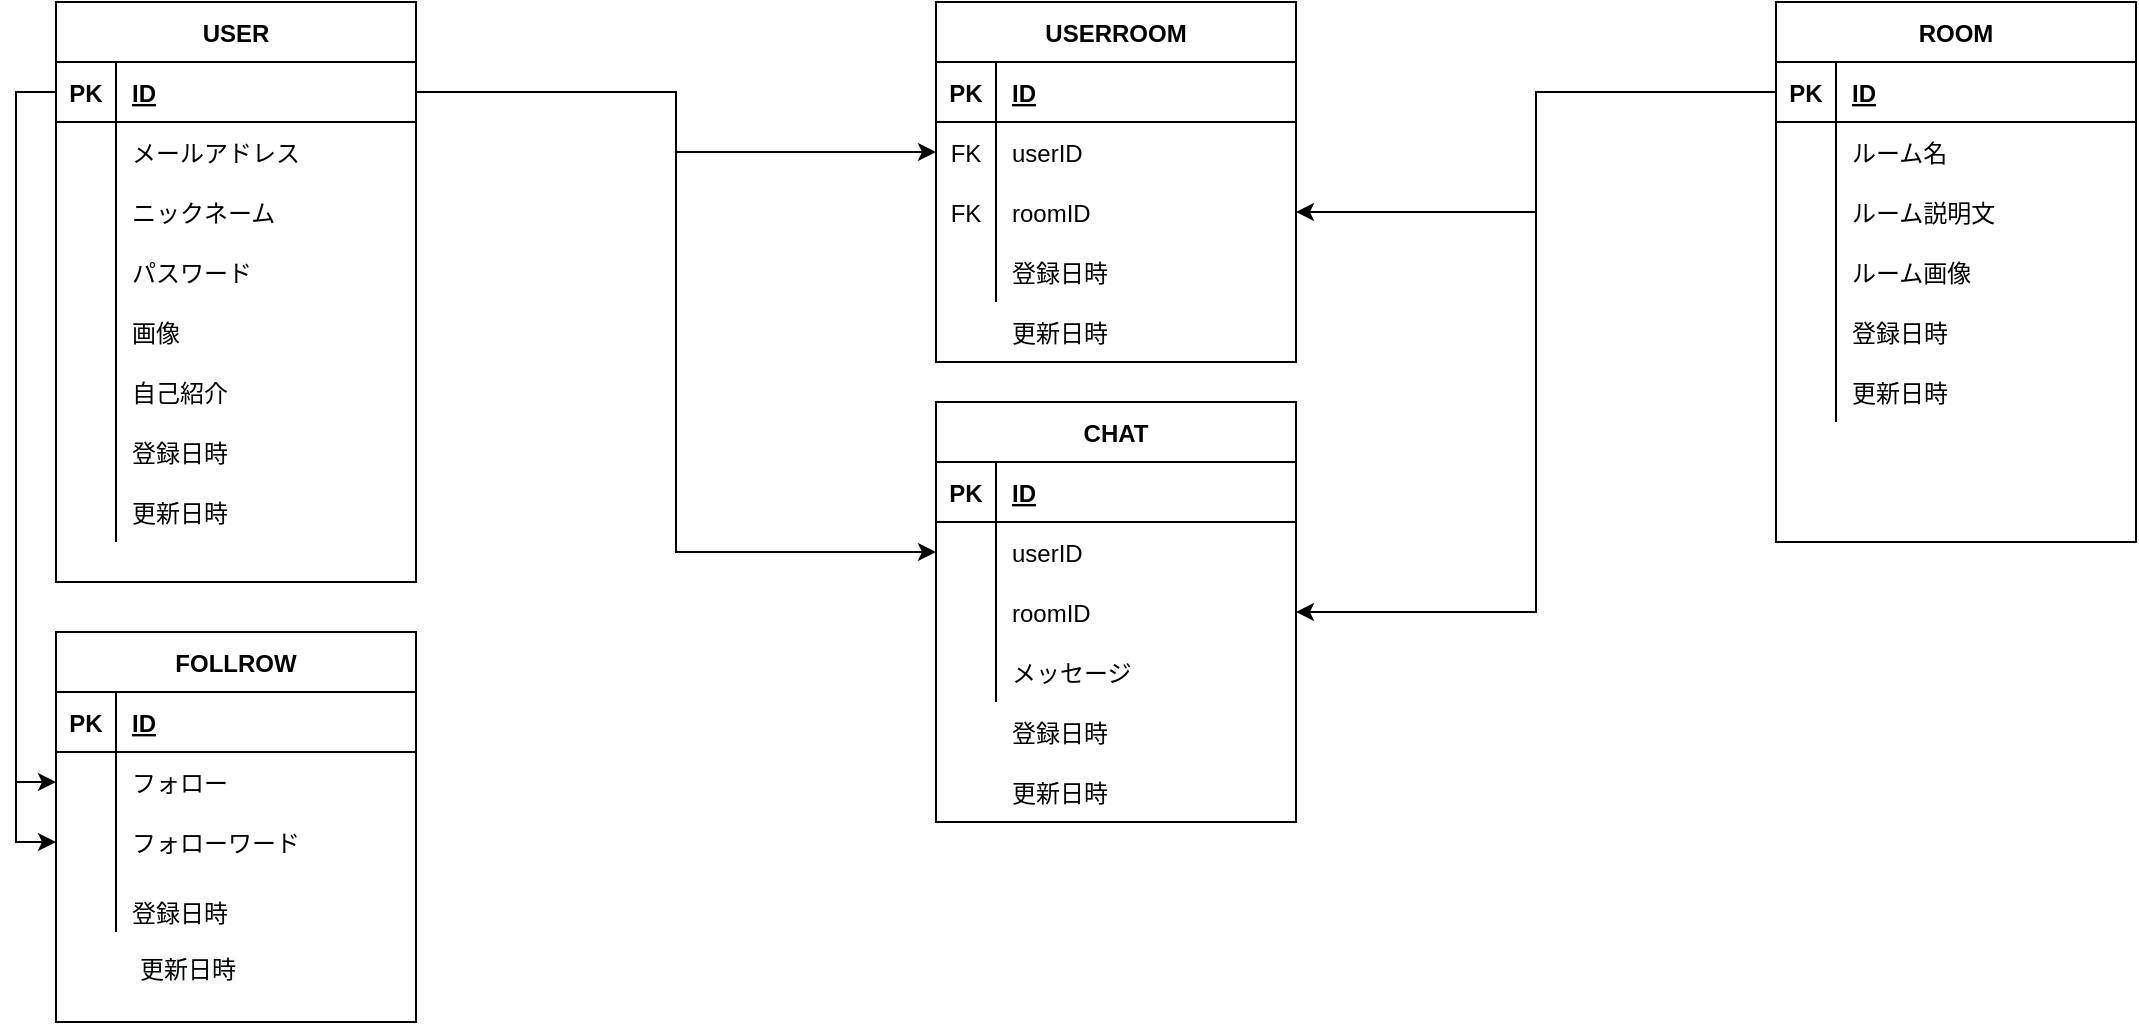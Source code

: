 <mxfile version="14.0.1" type="github">
  <diagram id="dEB8XlI67_u_IVw_Vs-G" name="ページ1">
    <mxGraphModel dx="1113" dy="667" grid="1" gridSize="10" guides="1" tooltips="1" connect="1" arrows="1" fold="1" page="1" pageScale="1" pageWidth="1654" pageHeight="1169" math="0" shadow="0">
      <root>
        <mxCell id="0" />
        <mxCell id="1" parent="0" />
        <mxCell id="pdT_NjHJpdxYsYQ8o59m-1" value="USER" style="shape=table;startSize=30;container=1;collapsible=1;childLayout=tableLayout;fixedRows=1;rowLines=0;fontStyle=1;align=center;resizeLast=1;" vertex="1" parent="1">
          <mxGeometry x="40" y="40" width="180" height="290" as="geometry" />
        </mxCell>
        <mxCell id="pdT_NjHJpdxYsYQ8o59m-2" value="" style="shape=partialRectangle;collapsible=0;dropTarget=0;pointerEvents=0;fillColor=none;top=0;left=0;bottom=1;right=0;points=[[0,0.5],[1,0.5]];portConstraint=eastwest;" vertex="1" parent="pdT_NjHJpdxYsYQ8o59m-1">
          <mxGeometry y="30" width="180" height="30" as="geometry" />
        </mxCell>
        <mxCell id="pdT_NjHJpdxYsYQ8o59m-3" value="PK" style="shape=partialRectangle;connectable=0;fillColor=none;top=0;left=0;bottom=0;right=0;fontStyle=1;overflow=hidden;" vertex="1" parent="pdT_NjHJpdxYsYQ8o59m-2">
          <mxGeometry width="30" height="30" as="geometry" />
        </mxCell>
        <mxCell id="pdT_NjHJpdxYsYQ8o59m-4" value="ID" style="shape=partialRectangle;connectable=0;fillColor=none;top=0;left=0;bottom=0;right=0;align=left;spacingLeft=6;fontStyle=5;overflow=hidden;" vertex="1" parent="pdT_NjHJpdxYsYQ8o59m-2">
          <mxGeometry x="30" width="150" height="30" as="geometry" />
        </mxCell>
        <mxCell id="pdT_NjHJpdxYsYQ8o59m-5" value="" style="shape=partialRectangle;collapsible=0;dropTarget=0;pointerEvents=0;fillColor=none;top=0;left=0;bottom=0;right=0;points=[[0,0.5],[1,0.5]];portConstraint=eastwest;" vertex="1" parent="pdT_NjHJpdxYsYQ8o59m-1">
          <mxGeometry y="60" width="180" height="30" as="geometry" />
        </mxCell>
        <mxCell id="pdT_NjHJpdxYsYQ8o59m-6" value="" style="shape=partialRectangle;connectable=0;fillColor=none;top=0;left=0;bottom=0;right=0;editable=1;overflow=hidden;" vertex="1" parent="pdT_NjHJpdxYsYQ8o59m-5">
          <mxGeometry width="30" height="30" as="geometry" />
        </mxCell>
        <mxCell id="pdT_NjHJpdxYsYQ8o59m-7" value="メールアドレス" style="shape=partialRectangle;connectable=0;fillColor=none;top=0;left=0;bottom=0;right=0;align=left;spacingLeft=6;overflow=hidden;" vertex="1" parent="pdT_NjHJpdxYsYQ8o59m-5">
          <mxGeometry x="30" width="150" height="30" as="geometry" />
        </mxCell>
        <mxCell id="pdT_NjHJpdxYsYQ8o59m-8" value="" style="shape=partialRectangle;collapsible=0;dropTarget=0;pointerEvents=0;fillColor=none;top=0;left=0;bottom=0;right=0;points=[[0,0.5],[1,0.5]];portConstraint=eastwest;" vertex="1" parent="pdT_NjHJpdxYsYQ8o59m-1">
          <mxGeometry y="90" width="180" height="30" as="geometry" />
        </mxCell>
        <mxCell id="pdT_NjHJpdxYsYQ8o59m-9" value="" style="shape=partialRectangle;connectable=0;fillColor=none;top=0;left=0;bottom=0;right=0;editable=1;overflow=hidden;" vertex="1" parent="pdT_NjHJpdxYsYQ8o59m-8">
          <mxGeometry width="30" height="30" as="geometry" />
        </mxCell>
        <mxCell id="pdT_NjHJpdxYsYQ8o59m-10" value="ニックネーム" style="shape=partialRectangle;connectable=0;fillColor=none;top=0;left=0;bottom=0;right=0;align=left;spacingLeft=6;overflow=hidden;" vertex="1" parent="pdT_NjHJpdxYsYQ8o59m-8">
          <mxGeometry x="30" width="150" height="30" as="geometry" />
        </mxCell>
        <mxCell id="pdT_NjHJpdxYsYQ8o59m-11" value="" style="shape=partialRectangle;collapsible=0;dropTarget=0;pointerEvents=0;fillColor=none;top=0;left=0;bottom=0;right=0;points=[[0,0.5],[1,0.5]];portConstraint=eastwest;" vertex="1" parent="pdT_NjHJpdxYsYQ8o59m-1">
          <mxGeometry y="120" width="180" height="30" as="geometry" />
        </mxCell>
        <mxCell id="pdT_NjHJpdxYsYQ8o59m-12" value="" style="shape=partialRectangle;connectable=0;fillColor=none;top=0;left=0;bottom=0;right=0;editable=1;overflow=hidden;" vertex="1" parent="pdT_NjHJpdxYsYQ8o59m-11">
          <mxGeometry width="30" height="30" as="geometry" />
        </mxCell>
        <mxCell id="pdT_NjHJpdxYsYQ8o59m-13" value="パスワード" style="shape=partialRectangle;connectable=0;fillColor=none;top=0;left=0;bottom=0;right=0;align=left;spacingLeft=6;overflow=hidden;" vertex="1" parent="pdT_NjHJpdxYsYQ8o59m-11">
          <mxGeometry x="30" width="150" height="30" as="geometry" />
        </mxCell>
        <mxCell id="pdT_NjHJpdxYsYQ8o59m-14" value="" style="shape=partialRectangle;collapsible=0;dropTarget=0;pointerEvents=0;fillColor=none;top=0;left=0;bottom=0;right=0;points=[[0,0.5],[1,0.5]];portConstraint=eastwest;" vertex="1" parent="pdT_NjHJpdxYsYQ8o59m-1">
          <mxGeometry y="150" width="180" height="30" as="geometry" />
        </mxCell>
        <mxCell id="pdT_NjHJpdxYsYQ8o59m-15" value="" style="shape=partialRectangle;connectable=0;fillColor=none;top=0;left=0;bottom=0;right=0;editable=1;overflow=hidden;" vertex="1" parent="pdT_NjHJpdxYsYQ8o59m-14">
          <mxGeometry width="30" height="30" as="geometry" />
        </mxCell>
        <mxCell id="pdT_NjHJpdxYsYQ8o59m-16" value="画像" style="shape=partialRectangle;connectable=0;fillColor=none;top=0;left=0;bottom=0;right=0;align=left;spacingLeft=6;overflow=hidden;" vertex="1" parent="pdT_NjHJpdxYsYQ8o59m-14">
          <mxGeometry x="30" width="150" height="30" as="geometry" />
        </mxCell>
        <mxCell id="pdT_NjHJpdxYsYQ8o59m-17" value="" style="shape=partialRectangle;collapsible=0;dropTarget=0;pointerEvents=0;fillColor=none;top=0;left=0;bottom=0;right=0;points=[[0,0.5],[1,0.5]];portConstraint=eastwest;" vertex="1" parent="pdT_NjHJpdxYsYQ8o59m-1">
          <mxGeometry y="180" width="180" height="30" as="geometry" />
        </mxCell>
        <mxCell id="pdT_NjHJpdxYsYQ8o59m-18" value="" style="shape=partialRectangle;connectable=0;fillColor=none;top=0;left=0;bottom=0;right=0;editable=1;overflow=hidden;" vertex="1" parent="pdT_NjHJpdxYsYQ8o59m-17">
          <mxGeometry width="30" height="30" as="geometry" />
        </mxCell>
        <mxCell id="pdT_NjHJpdxYsYQ8o59m-19" value="自己紹介" style="shape=partialRectangle;connectable=0;fillColor=none;top=0;left=0;bottom=0;right=0;align=left;spacingLeft=6;overflow=hidden;" vertex="1" parent="pdT_NjHJpdxYsYQ8o59m-17">
          <mxGeometry x="30" width="150" height="30" as="geometry" />
        </mxCell>
        <mxCell id="pdT_NjHJpdxYsYQ8o59m-71" value="" style="shape=partialRectangle;collapsible=0;dropTarget=0;pointerEvents=0;fillColor=none;top=0;left=0;bottom=0;right=0;points=[[0,0.5],[1,0.5]];portConstraint=eastwest;" vertex="1" parent="pdT_NjHJpdxYsYQ8o59m-1">
          <mxGeometry y="210" width="180" height="30" as="geometry" />
        </mxCell>
        <mxCell id="pdT_NjHJpdxYsYQ8o59m-72" value="" style="shape=partialRectangle;connectable=0;fillColor=none;top=0;left=0;bottom=0;right=0;editable=1;overflow=hidden;" vertex="1" parent="pdT_NjHJpdxYsYQ8o59m-71">
          <mxGeometry width="30" height="30" as="geometry" />
        </mxCell>
        <mxCell id="pdT_NjHJpdxYsYQ8o59m-73" value="登録日時" style="shape=partialRectangle;connectable=0;fillColor=none;top=0;left=0;bottom=0;right=0;align=left;spacingLeft=6;overflow=hidden;" vertex="1" parent="pdT_NjHJpdxYsYQ8o59m-71">
          <mxGeometry x="30" width="150" height="30" as="geometry" />
        </mxCell>
        <mxCell id="pdT_NjHJpdxYsYQ8o59m-75" value="" style="shape=partialRectangle;collapsible=0;dropTarget=0;pointerEvents=0;fillColor=none;top=0;left=0;bottom=0;right=0;points=[[0,0.5],[1,0.5]];portConstraint=eastwest;" vertex="1" parent="pdT_NjHJpdxYsYQ8o59m-1">
          <mxGeometry y="240" width="180" height="30" as="geometry" />
        </mxCell>
        <mxCell id="pdT_NjHJpdxYsYQ8o59m-76" value="" style="shape=partialRectangle;connectable=0;fillColor=none;top=0;left=0;bottom=0;right=0;editable=1;overflow=hidden;" vertex="1" parent="pdT_NjHJpdxYsYQ8o59m-75">
          <mxGeometry width="30" height="30" as="geometry" />
        </mxCell>
        <mxCell id="pdT_NjHJpdxYsYQ8o59m-77" value="更新日時" style="shape=partialRectangle;connectable=0;fillColor=none;top=0;left=0;bottom=0;right=0;align=left;spacingLeft=6;overflow=hidden;" vertex="1" parent="pdT_NjHJpdxYsYQ8o59m-75">
          <mxGeometry x="30" width="150" height="30" as="geometry" />
        </mxCell>
        <mxCell id="pdT_NjHJpdxYsYQ8o59m-20" value="ROOM" style="shape=table;startSize=30;container=1;collapsible=1;childLayout=tableLayout;fixedRows=1;rowLines=0;fontStyle=1;align=center;resizeLast=1;" vertex="1" parent="1">
          <mxGeometry x="900" y="40" width="180" height="270" as="geometry" />
        </mxCell>
        <mxCell id="pdT_NjHJpdxYsYQ8o59m-21" value="" style="shape=partialRectangle;collapsible=0;dropTarget=0;pointerEvents=0;fillColor=none;top=0;left=0;bottom=1;right=0;points=[[0,0.5],[1,0.5]];portConstraint=eastwest;" vertex="1" parent="pdT_NjHJpdxYsYQ8o59m-20">
          <mxGeometry y="30" width="180" height="30" as="geometry" />
        </mxCell>
        <mxCell id="pdT_NjHJpdxYsYQ8o59m-22" value="PK" style="shape=partialRectangle;connectable=0;fillColor=none;top=0;left=0;bottom=0;right=0;fontStyle=1;overflow=hidden;" vertex="1" parent="pdT_NjHJpdxYsYQ8o59m-21">
          <mxGeometry width="30" height="30" as="geometry" />
        </mxCell>
        <mxCell id="pdT_NjHJpdxYsYQ8o59m-23" value="ID" style="shape=partialRectangle;connectable=0;fillColor=none;top=0;left=0;bottom=0;right=0;align=left;spacingLeft=6;fontStyle=5;overflow=hidden;" vertex="1" parent="pdT_NjHJpdxYsYQ8o59m-21">
          <mxGeometry x="30" width="150" height="30" as="geometry" />
        </mxCell>
        <mxCell id="pdT_NjHJpdxYsYQ8o59m-24" value="" style="shape=partialRectangle;collapsible=0;dropTarget=0;pointerEvents=0;fillColor=none;top=0;left=0;bottom=0;right=0;points=[[0,0.5],[1,0.5]];portConstraint=eastwest;" vertex="1" parent="pdT_NjHJpdxYsYQ8o59m-20">
          <mxGeometry y="60" width="180" height="30" as="geometry" />
        </mxCell>
        <mxCell id="pdT_NjHJpdxYsYQ8o59m-25" value="" style="shape=partialRectangle;connectable=0;fillColor=none;top=0;left=0;bottom=0;right=0;editable=1;overflow=hidden;" vertex="1" parent="pdT_NjHJpdxYsYQ8o59m-24">
          <mxGeometry width="30" height="30" as="geometry" />
        </mxCell>
        <mxCell id="pdT_NjHJpdxYsYQ8o59m-26" value="ルーム名" style="shape=partialRectangle;connectable=0;fillColor=none;top=0;left=0;bottom=0;right=0;align=left;spacingLeft=6;overflow=hidden;" vertex="1" parent="pdT_NjHJpdxYsYQ8o59m-24">
          <mxGeometry x="30" width="150" height="30" as="geometry" />
        </mxCell>
        <mxCell id="pdT_NjHJpdxYsYQ8o59m-67" value="" style="shape=partialRectangle;collapsible=0;dropTarget=0;pointerEvents=0;fillColor=none;top=0;left=0;bottom=0;right=0;points=[[0,0.5],[1,0.5]];portConstraint=eastwest;" vertex="1" parent="pdT_NjHJpdxYsYQ8o59m-20">
          <mxGeometry y="90" width="180" height="30" as="geometry" />
        </mxCell>
        <mxCell id="pdT_NjHJpdxYsYQ8o59m-68" value="" style="shape=partialRectangle;connectable=0;fillColor=none;top=0;left=0;bottom=0;right=0;editable=1;overflow=hidden;" vertex="1" parent="pdT_NjHJpdxYsYQ8o59m-67">
          <mxGeometry width="30" height="30" as="geometry" />
        </mxCell>
        <mxCell id="pdT_NjHJpdxYsYQ8o59m-69" value="ルーム説明文" style="shape=partialRectangle;connectable=0;fillColor=none;top=0;left=0;bottom=0;right=0;align=left;spacingLeft=6;overflow=hidden;" vertex="1" parent="pdT_NjHJpdxYsYQ8o59m-67">
          <mxGeometry x="30" width="150" height="30" as="geometry" />
        </mxCell>
        <mxCell id="pdT_NjHJpdxYsYQ8o59m-104" value="" style="shape=partialRectangle;collapsible=0;dropTarget=0;pointerEvents=0;fillColor=none;top=0;left=0;bottom=0;right=0;points=[[0,0.5],[1,0.5]];portConstraint=eastwest;" vertex="1" parent="pdT_NjHJpdxYsYQ8o59m-20">
          <mxGeometry y="120" width="180" height="30" as="geometry" />
        </mxCell>
        <mxCell id="pdT_NjHJpdxYsYQ8o59m-105" value="" style="shape=partialRectangle;connectable=0;fillColor=none;top=0;left=0;bottom=0;right=0;editable=1;overflow=hidden;" vertex="1" parent="pdT_NjHJpdxYsYQ8o59m-104">
          <mxGeometry width="30" height="30" as="geometry" />
        </mxCell>
        <mxCell id="pdT_NjHJpdxYsYQ8o59m-106" value="ルーム画像" style="shape=partialRectangle;connectable=0;fillColor=none;top=0;left=0;bottom=0;right=0;align=left;spacingLeft=6;overflow=hidden;" vertex="1" parent="pdT_NjHJpdxYsYQ8o59m-104">
          <mxGeometry x="30" width="150" height="30" as="geometry" />
        </mxCell>
        <mxCell id="pdT_NjHJpdxYsYQ8o59m-27" value="" style="shape=partialRectangle;collapsible=0;dropTarget=0;pointerEvents=0;fillColor=none;top=0;left=0;bottom=0;right=0;points=[[0,0.5],[1,0.5]];portConstraint=eastwest;" vertex="1" parent="pdT_NjHJpdxYsYQ8o59m-20">
          <mxGeometry y="150" width="180" height="30" as="geometry" />
        </mxCell>
        <mxCell id="pdT_NjHJpdxYsYQ8o59m-28" value="" style="shape=partialRectangle;connectable=0;fillColor=none;top=0;left=0;bottom=0;right=0;editable=1;overflow=hidden;" vertex="1" parent="pdT_NjHJpdxYsYQ8o59m-27">
          <mxGeometry width="30" height="30" as="geometry" />
        </mxCell>
        <mxCell id="pdT_NjHJpdxYsYQ8o59m-29" value="" style="shape=partialRectangle;connectable=0;fillColor=none;top=0;left=0;bottom=0;right=0;align=left;spacingLeft=6;overflow=hidden;" vertex="1" parent="pdT_NjHJpdxYsYQ8o59m-27">
          <mxGeometry x="30" width="150" height="30" as="geometry" />
        </mxCell>
        <mxCell id="pdT_NjHJpdxYsYQ8o59m-30" value="" style="shape=partialRectangle;collapsible=0;dropTarget=0;pointerEvents=0;fillColor=none;top=0;left=0;bottom=0;right=0;points=[[0,0.5],[1,0.5]];portConstraint=eastwest;" vertex="1" parent="pdT_NjHJpdxYsYQ8o59m-20">
          <mxGeometry y="180" width="180" height="30" as="geometry" />
        </mxCell>
        <mxCell id="pdT_NjHJpdxYsYQ8o59m-31" value="" style="shape=partialRectangle;connectable=0;fillColor=none;top=0;left=0;bottom=0;right=0;editable=1;overflow=hidden;" vertex="1" parent="pdT_NjHJpdxYsYQ8o59m-30">
          <mxGeometry width="30" height="30" as="geometry" />
        </mxCell>
        <mxCell id="pdT_NjHJpdxYsYQ8o59m-32" value="" style="shape=partialRectangle;connectable=0;fillColor=none;top=0;left=0;bottom=0;right=0;align=left;spacingLeft=6;overflow=hidden;" vertex="1" parent="pdT_NjHJpdxYsYQ8o59m-30">
          <mxGeometry x="30" width="150" height="30" as="geometry" />
        </mxCell>
        <mxCell id="pdT_NjHJpdxYsYQ8o59m-33" value="USERROOM" style="shape=table;startSize=30;container=1;collapsible=1;childLayout=tableLayout;fixedRows=1;rowLines=0;fontStyle=1;align=center;resizeLast=1;" vertex="1" parent="1">
          <mxGeometry x="480" y="40" width="180" height="180" as="geometry" />
        </mxCell>
        <mxCell id="pdT_NjHJpdxYsYQ8o59m-34" value="" style="shape=partialRectangle;collapsible=0;dropTarget=0;pointerEvents=0;fillColor=none;top=0;left=0;bottom=1;right=0;points=[[0,0.5],[1,0.5]];portConstraint=eastwest;" vertex="1" parent="pdT_NjHJpdxYsYQ8o59m-33">
          <mxGeometry y="30" width="180" height="30" as="geometry" />
        </mxCell>
        <mxCell id="pdT_NjHJpdxYsYQ8o59m-35" value="PK" style="shape=partialRectangle;connectable=0;fillColor=none;top=0;left=0;bottom=0;right=0;fontStyle=1;overflow=hidden;" vertex="1" parent="pdT_NjHJpdxYsYQ8o59m-34">
          <mxGeometry width="30" height="30" as="geometry" />
        </mxCell>
        <mxCell id="pdT_NjHJpdxYsYQ8o59m-36" value="ID" style="shape=partialRectangle;connectable=0;fillColor=none;top=0;left=0;bottom=0;right=0;align=left;spacingLeft=6;fontStyle=5;overflow=hidden;" vertex="1" parent="pdT_NjHJpdxYsYQ8o59m-34">
          <mxGeometry x="30" width="150" height="30" as="geometry" />
        </mxCell>
        <mxCell id="pdT_NjHJpdxYsYQ8o59m-37" value="" style="shape=partialRectangle;collapsible=0;dropTarget=0;pointerEvents=0;fillColor=none;top=0;left=0;bottom=0;right=0;points=[[0,0.5],[1,0.5]];portConstraint=eastwest;" vertex="1" parent="pdT_NjHJpdxYsYQ8o59m-33">
          <mxGeometry y="60" width="180" height="30" as="geometry" />
        </mxCell>
        <mxCell id="pdT_NjHJpdxYsYQ8o59m-38" value="FK" style="shape=partialRectangle;connectable=0;fillColor=none;top=0;left=0;bottom=0;right=0;editable=1;overflow=hidden;" vertex="1" parent="pdT_NjHJpdxYsYQ8o59m-37">
          <mxGeometry width="30" height="30" as="geometry" />
        </mxCell>
        <mxCell id="pdT_NjHJpdxYsYQ8o59m-39" value="userID" style="shape=partialRectangle;connectable=0;fillColor=none;top=0;left=0;bottom=0;right=0;align=left;spacingLeft=6;overflow=hidden;" vertex="1" parent="pdT_NjHJpdxYsYQ8o59m-37">
          <mxGeometry x="30" width="150" height="30" as="geometry" />
        </mxCell>
        <mxCell id="pdT_NjHJpdxYsYQ8o59m-40" value="" style="shape=partialRectangle;collapsible=0;dropTarget=0;pointerEvents=0;fillColor=none;top=0;left=0;bottom=0;right=0;points=[[0,0.5],[1,0.5]];portConstraint=eastwest;" vertex="1" parent="pdT_NjHJpdxYsYQ8o59m-33">
          <mxGeometry y="90" width="180" height="30" as="geometry" />
        </mxCell>
        <mxCell id="pdT_NjHJpdxYsYQ8o59m-41" value="FK" style="shape=partialRectangle;connectable=0;fillColor=none;top=0;left=0;bottom=0;right=0;editable=1;overflow=hidden;" vertex="1" parent="pdT_NjHJpdxYsYQ8o59m-40">
          <mxGeometry width="30" height="30" as="geometry" />
        </mxCell>
        <mxCell id="pdT_NjHJpdxYsYQ8o59m-42" value="roomID" style="shape=partialRectangle;connectable=0;fillColor=none;top=0;left=0;bottom=0;right=0;align=left;spacingLeft=6;overflow=hidden;" vertex="1" parent="pdT_NjHJpdxYsYQ8o59m-40">
          <mxGeometry x="30" width="150" height="30" as="geometry" />
        </mxCell>
        <mxCell id="pdT_NjHJpdxYsYQ8o59m-43" value="" style="shape=partialRectangle;collapsible=0;dropTarget=0;pointerEvents=0;fillColor=none;top=0;left=0;bottom=0;right=0;points=[[0,0.5],[1,0.5]];portConstraint=eastwest;" vertex="1" parent="pdT_NjHJpdxYsYQ8o59m-33">
          <mxGeometry y="120" width="180" height="30" as="geometry" />
        </mxCell>
        <mxCell id="pdT_NjHJpdxYsYQ8o59m-44" value="" style="shape=partialRectangle;connectable=0;fillColor=none;top=0;left=0;bottom=0;right=0;editable=1;overflow=hidden;" vertex="1" parent="pdT_NjHJpdxYsYQ8o59m-43">
          <mxGeometry width="30" height="30" as="geometry" />
        </mxCell>
        <mxCell id="pdT_NjHJpdxYsYQ8o59m-45" value="" style="shape=partialRectangle;connectable=0;fillColor=none;top=0;left=0;bottom=0;right=0;align=left;spacingLeft=6;overflow=hidden;" vertex="1" parent="pdT_NjHJpdxYsYQ8o59m-43">
          <mxGeometry x="30" width="150" height="30" as="geometry" />
        </mxCell>
        <mxCell id="pdT_NjHJpdxYsYQ8o59m-46" style="edgeStyle=orthogonalEdgeStyle;rounded=0;orthogonalLoop=1;jettySize=auto;html=1;exitX=1;exitY=0.5;exitDx=0;exitDy=0;entryX=0;entryY=0.5;entryDx=0;entryDy=0;" edge="1" parent="1" source="pdT_NjHJpdxYsYQ8o59m-2" target="pdT_NjHJpdxYsYQ8o59m-37">
          <mxGeometry relative="1" as="geometry" />
        </mxCell>
        <mxCell id="pdT_NjHJpdxYsYQ8o59m-47" style="edgeStyle=orthogonalEdgeStyle;rounded=0;orthogonalLoop=1;jettySize=auto;html=1;exitX=0;exitY=0.5;exitDx=0;exitDy=0;entryX=1;entryY=0.5;entryDx=0;entryDy=0;" edge="1" parent="1" source="pdT_NjHJpdxYsYQ8o59m-21" target="pdT_NjHJpdxYsYQ8o59m-40">
          <mxGeometry relative="1" as="geometry" />
        </mxCell>
        <mxCell id="pdT_NjHJpdxYsYQ8o59m-48" value="CHAT" style="shape=table;startSize=30;container=1;collapsible=1;childLayout=tableLayout;fixedRows=1;rowLines=0;fontStyle=1;align=center;resizeLast=1;" vertex="1" parent="1">
          <mxGeometry x="480" y="240" width="180" height="210" as="geometry" />
        </mxCell>
        <mxCell id="pdT_NjHJpdxYsYQ8o59m-49" value="" style="shape=partialRectangle;collapsible=0;dropTarget=0;pointerEvents=0;fillColor=none;top=0;left=0;bottom=1;right=0;points=[[0,0.5],[1,0.5]];portConstraint=eastwest;" vertex="1" parent="pdT_NjHJpdxYsYQ8o59m-48">
          <mxGeometry y="30" width="180" height="30" as="geometry" />
        </mxCell>
        <mxCell id="pdT_NjHJpdxYsYQ8o59m-50" value="PK" style="shape=partialRectangle;connectable=0;fillColor=none;top=0;left=0;bottom=0;right=0;fontStyle=1;overflow=hidden;" vertex="1" parent="pdT_NjHJpdxYsYQ8o59m-49">
          <mxGeometry width="30" height="30" as="geometry" />
        </mxCell>
        <mxCell id="pdT_NjHJpdxYsYQ8o59m-51" value="ID" style="shape=partialRectangle;connectable=0;fillColor=none;top=0;left=0;bottom=0;right=0;align=left;spacingLeft=6;fontStyle=5;overflow=hidden;" vertex="1" parent="pdT_NjHJpdxYsYQ8o59m-49">
          <mxGeometry x="30" width="150" height="30" as="geometry" />
        </mxCell>
        <mxCell id="pdT_NjHJpdxYsYQ8o59m-52" value="" style="shape=partialRectangle;collapsible=0;dropTarget=0;pointerEvents=0;fillColor=none;top=0;left=0;bottom=0;right=0;points=[[0,0.5],[1,0.5]];portConstraint=eastwest;" vertex="1" parent="pdT_NjHJpdxYsYQ8o59m-48">
          <mxGeometry y="60" width="180" height="30" as="geometry" />
        </mxCell>
        <mxCell id="pdT_NjHJpdxYsYQ8o59m-53" value="" style="shape=partialRectangle;connectable=0;fillColor=none;top=0;left=0;bottom=0;right=0;editable=1;overflow=hidden;" vertex="1" parent="pdT_NjHJpdxYsYQ8o59m-52">
          <mxGeometry width="30" height="30" as="geometry" />
        </mxCell>
        <mxCell id="pdT_NjHJpdxYsYQ8o59m-54" value="userID" style="shape=partialRectangle;connectable=0;fillColor=none;top=0;left=0;bottom=0;right=0;align=left;spacingLeft=6;overflow=hidden;" vertex="1" parent="pdT_NjHJpdxYsYQ8o59m-52">
          <mxGeometry x="30" width="150" height="30" as="geometry" />
        </mxCell>
        <mxCell id="pdT_NjHJpdxYsYQ8o59m-55" value="" style="shape=partialRectangle;collapsible=0;dropTarget=0;pointerEvents=0;fillColor=none;top=0;left=0;bottom=0;right=0;points=[[0,0.5],[1,0.5]];portConstraint=eastwest;" vertex="1" parent="pdT_NjHJpdxYsYQ8o59m-48">
          <mxGeometry y="90" width="180" height="30" as="geometry" />
        </mxCell>
        <mxCell id="pdT_NjHJpdxYsYQ8o59m-56" value="" style="shape=partialRectangle;connectable=0;fillColor=none;top=0;left=0;bottom=0;right=0;editable=1;overflow=hidden;" vertex="1" parent="pdT_NjHJpdxYsYQ8o59m-55">
          <mxGeometry width="30" height="30" as="geometry" />
        </mxCell>
        <mxCell id="pdT_NjHJpdxYsYQ8o59m-57" value="roomID" style="shape=partialRectangle;connectable=0;fillColor=none;top=0;left=0;bottom=0;right=0;align=left;spacingLeft=6;overflow=hidden;" vertex="1" parent="pdT_NjHJpdxYsYQ8o59m-55">
          <mxGeometry x="30" width="150" height="30" as="geometry" />
        </mxCell>
        <mxCell id="pdT_NjHJpdxYsYQ8o59m-58" value="" style="shape=partialRectangle;collapsible=0;dropTarget=0;pointerEvents=0;fillColor=none;top=0;left=0;bottom=0;right=0;points=[[0,0.5],[1,0.5]];portConstraint=eastwest;" vertex="1" parent="pdT_NjHJpdxYsYQ8o59m-48">
          <mxGeometry y="120" width="180" height="30" as="geometry" />
        </mxCell>
        <mxCell id="pdT_NjHJpdxYsYQ8o59m-59" value="" style="shape=partialRectangle;connectable=0;fillColor=none;top=0;left=0;bottom=0;right=0;editable=1;overflow=hidden;" vertex="1" parent="pdT_NjHJpdxYsYQ8o59m-58">
          <mxGeometry width="30" height="30" as="geometry" />
        </mxCell>
        <mxCell id="pdT_NjHJpdxYsYQ8o59m-60" value="メッセージ" style="shape=partialRectangle;connectable=0;fillColor=none;top=0;left=0;bottom=0;right=0;align=left;spacingLeft=6;overflow=hidden;" vertex="1" parent="pdT_NjHJpdxYsYQ8o59m-58">
          <mxGeometry x="30" width="150" height="30" as="geometry" />
        </mxCell>
        <mxCell id="pdT_NjHJpdxYsYQ8o59m-64" style="edgeStyle=orthogonalEdgeStyle;rounded=0;orthogonalLoop=1;jettySize=auto;html=1;exitX=0;exitY=0.5;exitDx=0;exitDy=0;entryX=1;entryY=0.5;entryDx=0;entryDy=0;" edge="1" parent="1" source="pdT_NjHJpdxYsYQ8o59m-21" target="pdT_NjHJpdxYsYQ8o59m-55">
          <mxGeometry relative="1" as="geometry" />
        </mxCell>
        <mxCell id="pdT_NjHJpdxYsYQ8o59m-65" style="edgeStyle=orthogonalEdgeStyle;rounded=0;orthogonalLoop=1;jettySize=auto;html=1;exitX=1;exitY=0.5;exitDx=0;exitDy=0;entryX=0;entryY=0.5;entryDx=0;entryDy=0;" edge="1" parent="1" source="pdT_NjHJpdxYsYQ8o59m-2" target="pdT_NjHJpdxYsYQ8o59m-52">
          <mxGeometry relative="1" as="geometry" />
        </mxCell>
        <mxCell id="pdT_NjHJpdxYsYQ8o59m-78" value="登録日時" style="shape=partialRectangle;connectable=0;fillColor=none;top=0;left=0;bottom=0;right=0;align=left;spacingLeft=6;overflow=hidden;" vertex="1" parent="1">
          <mxGeometry x="510" y="160" width="150" height="30" as="geometry" />
        </mxCell>
        <mxCell id="pdT_NjHJpdxYsYQ8o59m-79" value="更新日時" style="shape=partialRectangle;connectable=0;fillColor=none;top=0;left=0;bottom=0;right=0;align=left;spacingLeft=6;overflow=hidden;" vertex="1" parent="1">
          <mxGeometry x="510" y="190" width="150" height="30" as="geometry" />
        </mxCell>
        <mxCell id="pdT_NjHJpdxYsYQ8o59m-80" value="" style="shape=partialRectangle;collapsible=0;dropTarget=0;pointerEvents=0;fillColor=none;top=0;left=0;bottom=0;right=0;points=[[0,0.5],[1,0.5]];portConstraint=eastwest;" vertex="1" parent="1">
          <mxGeometry x="480" y="380" width="180" height="40" as="geometry" />
        </mxCell>
        <mxCell id="pdT_NjHJpdxYsYQ8o59m-81" value="" style="shape=partialRectangle;connectable=0;fillColor=none;top=0;left=0;bottom=0;right=0;editable=1;overflow=hidden;" vertex="1" parent="pdT_NjHJpdxYsYQ8o59m-80">
          <mxGeometry width="30" height="30" as="geometry" />
        </mxCell>
        <mxCell id="pdT_NjHJpdxYsYQ8o59m-82" value="登録日時" style="shape=partialRectangle;connectable=0;fillColor=none;top=0;left=0;bottom=0;right=0;align=left;spacingLeft=6;overflow=hidden;" vertex="1" parent="pdT_NjHJpdxYsYQ8o59m-80">
          <mxGeometry x="30" y="10" width="150" height="30" as="geometry" />
        </mxCell>
        <mxCell id="pdT_NjHJpdxYsYQ8o59m-83" value="更新日時" style="shape=partialRectangle;connectable=0;fillColor=none;top=0;left=0;bottom=0;right=0;align=left;spacingLeft=6;overflow=hidden;" vertex="1" parent="1">
          <mxGeometry x="510" y="420" width="150" height="30" as="geometry" />
        </mxCell>
        <mxCell id="pdT_NjHJpdxYsYQ8o59m-84" value="登録日時" style="shape=partialRectangle;connectable=0;fillColor=none;top=0;left=0;bottom=0;right=0;align=left;spacingLeft=6;overflow=hidden;" vertex="1" parent="1">
          <mxGeometry x="930" y="190" width="150" height="30" as="geometry" />
        </mxCell>
        <mxCell id="pdT_NjHJpdxYsYQ8o59m-85" value="更新日時" style="shape=partialRectangle;connectable=0;fillColor=none;top=0;left=0;bottom=0;right=0;align=left;spacingLeft=6;overflow=hidden;" vertex="1" parent="1">
          <mxGeometry x="930" y="220" width="150" height="30" as="geometry" />
        </mxCell>
        <mxCell id="pdT_NjHJpdxYsYQ8o59m-86" value="FOLLROW" style="shape=table;startSize=30;container=1;collapsible=1;childLayout=tableLayout;fixedRows=1;rowLines=0;fontStyle=1;align=center;resizeLast=1;" vertex="1" parent="1">
          <mxGeometry x="40" y="355" width="180" height="195" as="geometry" />
        </mxCell>
        <mxCell id="pdT_NjHJpdxYsYQ8o59m-87" value="" style="shape=partialRectangle;collapsible=0;dropTarget=0;pointerEvents=0;fillColor=none;top=0;left=0;bottom=1;right=0;points=[[0,0.5],[1,0.5]];portConstraint=eastwest;" vertex="1" parent="pdT_NjHJpdxYsYQ8o59m-86">
          <mxGeometry y="30" width="180" height="30" as="geometry" />
        </mxCell>
        <mxCell id="pdT_NjHJpdxYsYQ8o59m-88" value="PK" style="shape=partialRectangle;connectable=0;fillColor=none;top=0;left=0;bottom=0;right=0;fontStyle=1;overflow=hidden;" vertex="1" parent="pdT_NjHJpdxYsYQ8o59m-87">
          <mxGeometry width="30" height="30" as="geometry" />
        </mxCell>
        <mxCell id="pdT_NjHJpdxYsYQ8o59m-89" value="ID" style="shape=partialRectangle;connectable=0;fillColor=none;top=0;left=0;bottom=0;right=0;align=left;spacingLeft=6;fontStyle=5;overflow=hidden;" vertex="1" parent="pdT_NjHJpdxYsYQ8o59m-87">
          <mxGeometry x="30" width="150" height="30" as="geometry" />
        </mxCell>
        <mxCell id="pdT_NjHJpdxYsYQ8o59m-90" value="" style="shape=partialRectangle;collapsible=0;dropTarget=0;pointerEvents=0;fillColor=none;top=0;left=0;bottom=0;right=0;points=[[0,0.5],[1,0.5]];portConstraint=eastwest;" vertex="1" parent="pdT_NjHJpdxYsYQ8o59m-86">
          <mxGeometry y="60" width="180" height="30" as="geometry" />
        </mxCell>
        <mxCell id="pdT_NjHJpdxYsYQ8o59m-91" value="" style="shape=partialRectangle;connectable=0;fillColor=none;top=0;left=0;bottom=0;right=0;editable=1;overflow=hidden;" vertex="1" parent="pdT_NjHJpdxYsYQ8o59m-90">
          <mxGeometry width="30" height="30" as="geometry" />
        </mxCell>
        <mxCell id="pdT_NjHJpdxYsYQ8o59m-92" value="フォロー" style="shape=partialRectangle;connectable=0;fillColor=none;top=0;left=0;bottom=0;right=0;align=left;spacingLeft=6;overflow=hidden;" vertex="1" parent="pdT_NjHJpdxYsYQ8o59m-90">
          <mxGeometry x="30" width="150" height="30" as="geometry" />
        </mxCell>
        <mxCell id="pdT_NjHJpdxYsYQ8o59m-93" value="" style="shape=partialRectangle;collapsible=0;dropTarget=0;pointerEvents=0;fillColor=none;top=0;left=0;bottom=0;right=0;points=[[0,0.5],[1,0.5]];portConstraint=eastwest;" vertex="1" parent="pdT_NjHJpdxYsYQ8o59m-86">
          <mxGeometry y="90" width="180" height="30" as="geometry" />
        </mxCell>
        <mxCell id="pdT_NjHJpdxYsYQ8o59m-94" value="" style="shape=partialRectangle;connectable=0;fillColor=none;top=0;left=0;bottom=0;right=0;editable=1;overflow=hidden;" vertex="1" parent="pdT_NjHJpdxYsYQ8o59m-93">
          <mxGeometry width="30" height="30" as="geometry" />
        </mxCell>
        <mxCell id="pdT_NjHJpdxYsYQ8o59m-95" value="フォローワード" style="shape=partialRectangle;connectable=0;fillColor=none;top=0;left=0;bottom=0;right=0;align=left;spacingLeft=6;overflow=hidden;" vertex="1" parent="pdT_NjHJpdxYsYQ8o59m-93">
          <mxGeometry x="30" width="150" height="30" as="geometry" />
        </mxCell>
        <mxCell id="pdT_NjHJpdxYsYQ8o59m-96" value="" style="shape=partialRectangle;collapsible=0;dropTarget=0;pointerEvents=0;fillColor=none;top=0;left=0;bottom=0;right=0;points=[[0,0.5],[1,0.5]];portConstraint=eastwest;" vertex="1" parent="pdT_NjHJpdxYsYQ8o59m-86">
          <mxGeometry y="120" width="180" height="30" as="geometry" />
        </mxCell>
        <mxCell id="pdT_NjHJpdxYsYQ8o59m-97" value="" style="shape=partialRectangle;connectable=0;fillColor=none;top=0;left=0;bottom=0;right=0;editable=1;overflow=hidden;" vertex="1" parent="pdT_NjHJpdxYsYQ8o59m-96">
          <mxGeometry width="30" height="30" as="geometry" />
        </mxCell>
        <mxCell id="pdT_NjHJpdxYsYQ8o59m-98" value="" style="shape=partialRectangle;connectable=0;fillColor=none;top=0;left=0;bottom=0;right=0;align=left;spacingLeft=6;overflow=hidden;" vertex="1" parent="pdT_NjHJpdxYsYQ8o59m-96">
          <mxGeometry x="30" width="150" height="30" as="geometry" />
        </mxCell>
        <mxCell id="pdT_NjHJpdxYsYQ8o59m-99" value="登録日時" style="shape=partialRectangle;connectable=0;fillColor=none;top=0;left=0;bottom=0;right=0;align=left;spacingLeft=6;overflow=hidden;" vertex="1" parent="1">
          <mxGeometry x="70" y="480" width="150" height="30" as="geometry" />
        </mxCell>
        <mxCell id="pdT_NjHJpdxYsYQ8o59m-100" value="&lt;meta charset=&quot;utf-8&quot;&gt;&lt;span style=&quot;color: rgb(0, 0, 0); font-family: helvetica; font-size: 12px; font-style: normal; font-weight: 400; letter-spacing: normal; text-align: left; text-indent: 0px; text-transform: none; word-spacing: 0px; background-color: rgb(248, 249, 250); display: inline; float: none;&quot;&gt;更新日時&lt;/span&gt;" style="text;whiteSpace=wrap;html=1;" vertex="1" parent="1">
          <mxGeometry x="80" y="510" width="70" height="30" as="geometry" />
        </mxCell>
        <mxCell id="pdT_NjHJpdxYsYQ8o59m-101" style="edgeStyle=orthogonalEdgeStyle;rounded=0;orthogonalLoop=1;jettySize=auto;html=1;entryX=0;entryY=0.5;entryDx=0;entryDy=0;" edge="1" parent="1" target="pdT_NjHJpdxYsYQ8o59m-90">
          <mxGeometry relative="1" as="geometry">
            <mxPoint x="40" y="85" as="sourcePoint" />
            <Array as="points">
              <mxPoint x="20" y="85" />
              <mxPoint x="20" y="430" />
            </Array>
          </mxGeometry>
        </mxCell>
        <mxCell id="pdT_NjHJpdxYsYQ8o59m-102" style="edgeStyle=orthogonalEdgeStyle;rounded=0;orthogonalLoop=1;jettySize=auto;html=1;exitX=0;exitY=0.5;exitDx=0;exitDy=0;entryX=0;entryY=0.5;entryDx=0;entryDy=0;" edge="1" parent="1" source="pdT_NjHJpdxYsYQ8o59m-2" target="pdT_NjHJpdxYsYQ8o59m-93">
          <mxGeometry relative="1" as="geometry" />
        </mxCell>
      </root>
    </mxGraphModel>
  </diagram>
</mxfile>
